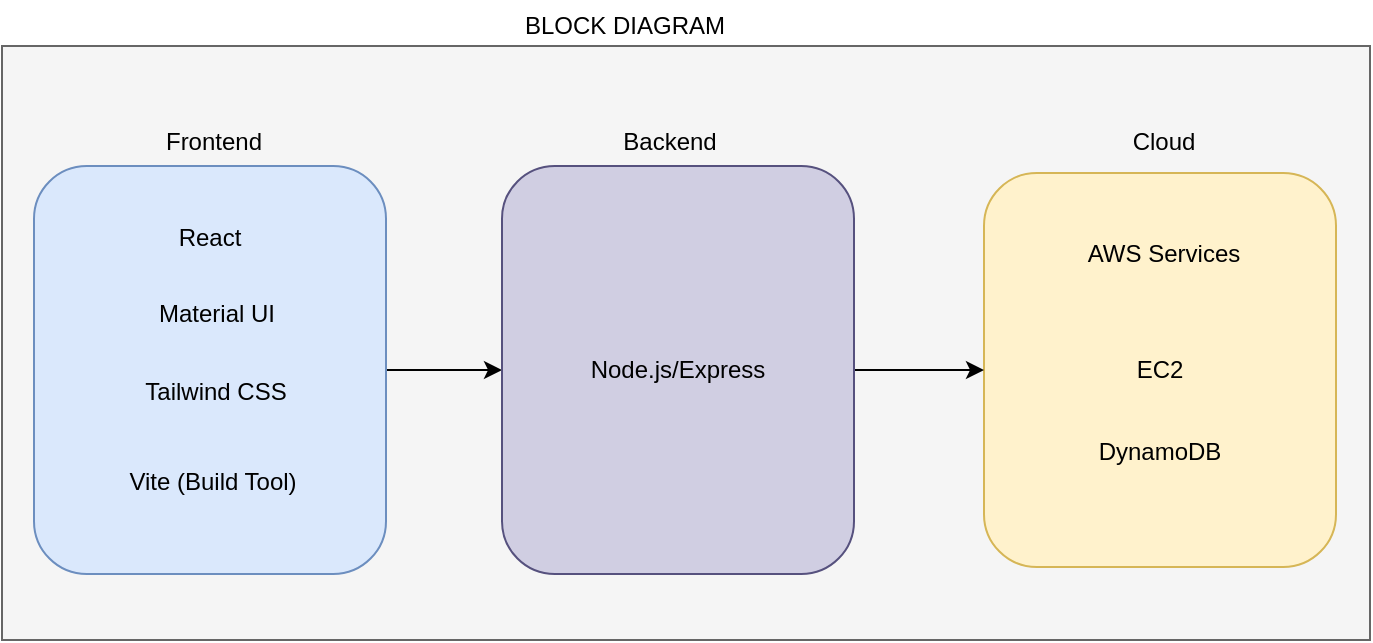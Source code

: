 <mxfile version="23.0.2" type="device">
  <diagram name="Page-1" id="VJGGpBUms6uuKZYUqivL">
    <mxGraphModel dx="1050" dy="557" grid="0" gridSize="10" guides="1" tooltips="1" connect="1" arrows="1" fold="1" page="1" pageScale="1" pageWidth="827" pageHeight="1169" math="0" shadow="0">
      <root>
        <mxCell id="0" />
        <mxCell id="1" parent="0" />
        <mxCell id="-A3oYsd_DBiMJFhTpFHi-1" value="" style="rounded=0;whiteSpace=wrap;html=1;fillColor=#f5f5f5;strokeColor=#666666;fontColor=#333333;" vertex="1" parent="1">
          <mxGeometry x="80" y="26" width="684" height="297" as="geometry" />
        </mxCell>
        <mxCell id="-A3oYsd_DBiMJFhTpFHi-2" value="BLOCK DIAGRAM" style="text;html=1;align=center;verticalAlign=middle;resizable=0;points=[];autosize=1;strokeColor=none;fillColor=none;" vertex="1" parent="1">
          <mxGeometry x="332" y="3" width="118" height="26" as="geometry" />
        </mxCell>
        <mxCell id="-A3oYsd_DBiMJFhTpFHi-20" value="" style="edgeStyle=orthogonalEdgeStyle;rounded=0;orthogonalLoop=1;jettySize=auto;html=1;" edge="1" parent="1" source="-A3oYsd_DBiMJFhTpFHi-3" target="-A3oYsd_DBiMJFhTpFHi-18">
          <mxGeometry relative="1" as="geometry" />
        </mxCell>
        <mxCell id="-A3oYsd_DBiMJFhTpFHi-3" value="" style="rounded=1;whiteSpace=wrap;html=1;fillColor=#dae8fc;strokeColor=#6c8ebf;" vertex="1" parent="1">
          <mxGeometry x="96" y="86" width="176" height="204" as="geometry" />
        </mxCell>
        <mxCell id="-A3oYsd_DBiMJFhTpFHi-4" value="Frontend" style="text;html=1;strokeColor=none;fillColor=none;align=center;verticalAlign=middle;whiteSpace=wrap;rounded=0;" vertex="1" parent="1">
          <mxGeometry x="155.5" y="59" width="60" height="30" as="geometry" />
        </mxCell>
        <mxCell id="-A3oYsd_DBiMJFhTpFHi-7" value="EC2" style="rounded=1;whiteSpace=wrap;html=1;fillColor=#fff2cc;strokeColor=#d6b656;" vertex="1" parent="1">
          <mxGeometry x="571" y="89.5" width="176" height="197" as="geometry" />
        </mxCell>
        <mxCell id="-A3oYsd_DBiMJFhTpFHi-8" value="Backend" style="text;html=1;strokeColor=none;fillColor=none;align=center;verticalAlign=middle;whiteSpace=wrap;rounded=0;" vertex="1" parent="1">
          <mxGeometry x="384" y="59" width="60" height="30" as="geometry" />
        </mxCell>
        <mxCell id="-A3oYsd_DBiMJFhTpFHi-9" value="Cloud" style="text;html=1;strokeColor=none;fillColor=none;align=center;verticalAlign=middle;whiteSpace=wrap;rounded=0;" vertex="1" parent="1">
          <mxGeometry x="631" y="59" width="60" height="30" as="geometry" />
        </mxCell>
        <mxCell id="-A3oYsd_DBiMJFhTpFHi-11" value=" React" style="text;html=1;strokeColor=none;fillColor=none;align=center;verticalAlign=middle;whiteSpace=wrap;rounded=0;" vertex="1" parent="1">
          <mxGeometry x="154" y="107" width="60" height="30" as="geometry" />
        </mxCell>
        <mxCell id="-A3oYsd_DBiMJFhTpFHi-12" value=" Material UI" style="text;html=1;strokeColor=none;fillColor=none;align=center;verticalAlign=middle;whiteSpace=wrap;rounded=0;" vertex="1" parent="1">
          <mxGeometry x="147.5" y="145" width="79" height="30" as="geometry" />
        </mxCell>
        <mxCell id="-A3oYsd_DBiMJFhTpFHi-13" value="Tailwind CSS " style="text;html=1;strokeColor=none;fillColor=none;align=center;verticalAlign=middle;whiteSpace=wrap;rounded=0;" vertex="1" parent="1">
          <mxGeometry x="137" y="183.5" width="100" height="30" as="geometry" />
        </mxCell>
        <mxCell id="-A3oYsd_DBiMJFhTpFHi-14" value="Vite (Build Tool)" style="text;html=1;strokeColor=none;fillColor=none;align=center;verticalAlign=middle;whiteSpace=wrap;rounded=0;" vertex="1" parent="1">
          <mxGeometry x="137" y="229" width="97" height="30" as="geometry" />
        </mxCell>
        <mxCell id="-A3oYsd_DBiMJFhTpFHi-15" value="AWS Services" style="text;html=1;strokeColor=none;fillColor=none;align=center;verticalAlign=middle;whiteSpace=wrap;rounded=0;" vertex="1" parent="1">
          <mxGeometry x="611" y="115" width="100" height="30" as="geometry" />
        </mxCell>
        <mxCell id="-A3oYsd_DBiMJFhTpFHi-17" value="DynamoDB" style="text;html=1;strokeColor=none;fillColor=none;align=center;verticalAlign=middle;whiteSpace=wrap;rounded=0;" vertex="1" parent="1">
          <mxGeometry x="629" y="213.5" width="60" height="30" as="geometry" />
        </mxCell>
        <mxCell id="-A3oYsd_DBiMJFhTpFHi-22" style="edgeStyle=orthogonalEdgeStyle;rounded=0;orthogonalLoop=1;jettySize=auto;html=1;entryX=0;entryY=0.5;entryDx=0;entryDy=0;" edge="1" parent="1" source="-A3oYsd_DBiMJFhTpFHi-18" target="-A3oYsd_DBiMJFhTpFHi-7">
          <mxGeometry relative="1" as="geometry" />
        </mxCell>
        <mxCell id="-A3oYsd_DBiMJFhTpFHi-18" value="Node.js/Express" style="rounded=1;whiteSpace=wrap;html=1;fillColor=#d0cee2;strokeColor=#56517e;" vertex="1" parent="1">
          <mxGeometry x="330" y="86" width="176" height="204" as="geometry" />
        </mxCell>
      </root>
    </mxGraphModel>
  </diagram>
</mxfile>
